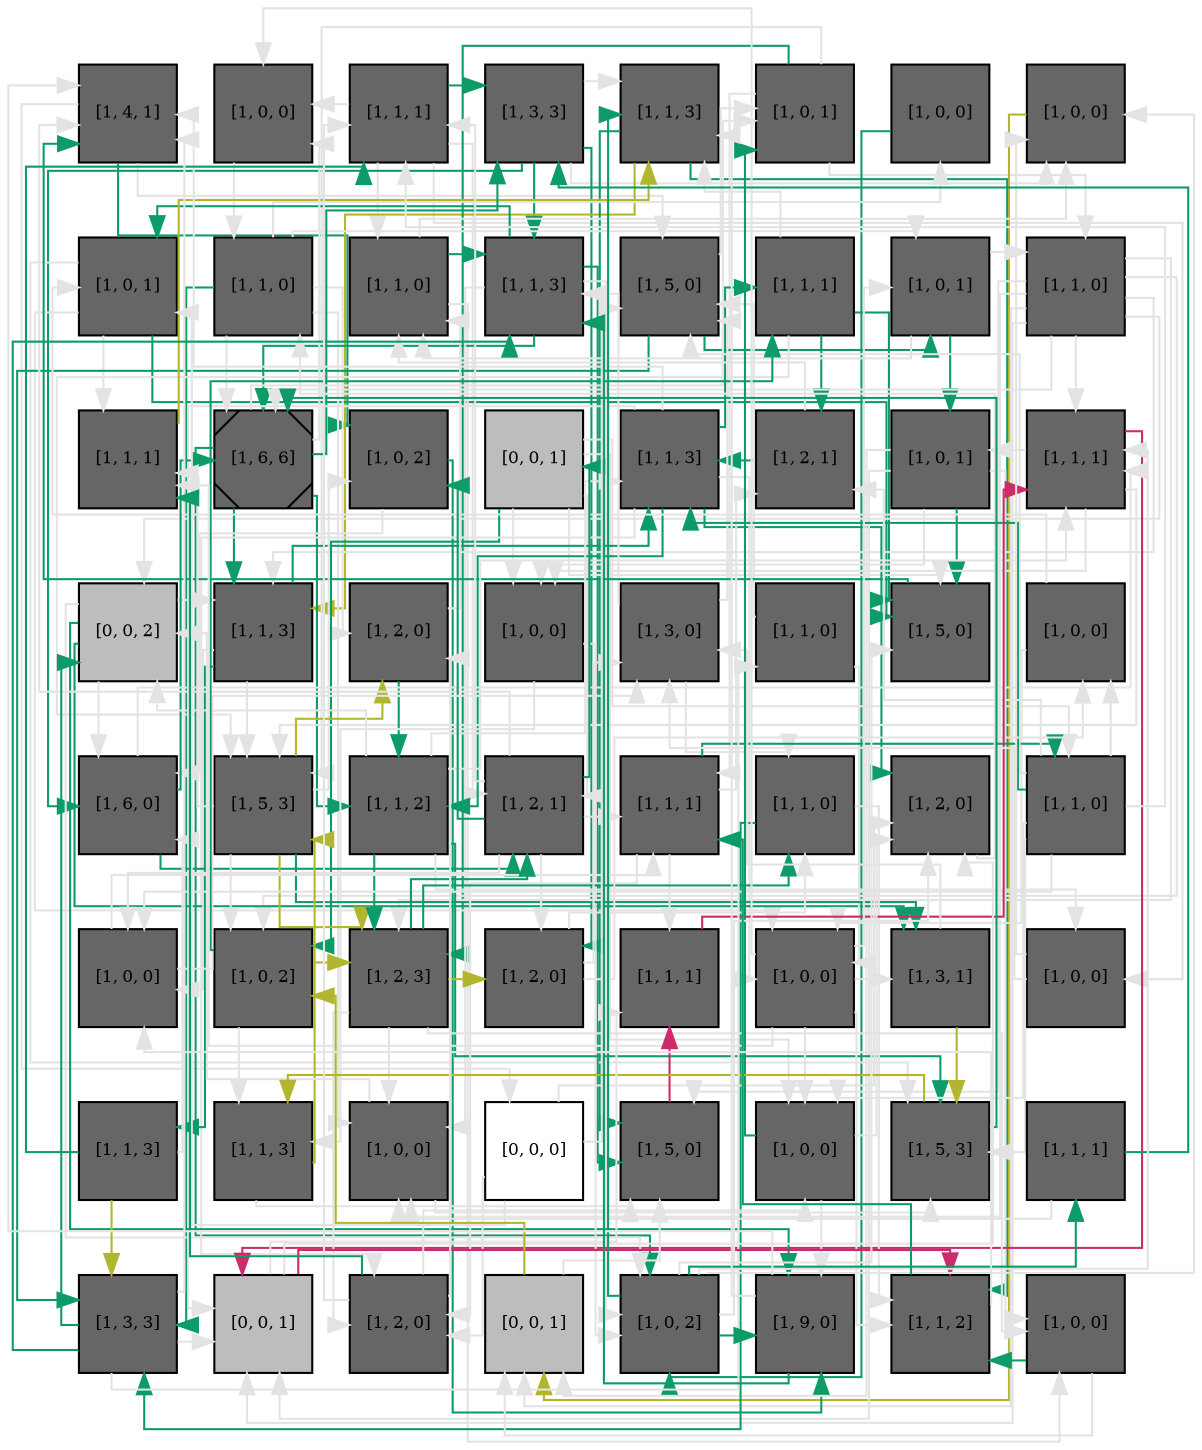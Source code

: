 digraph layout  {
rankdir=TB;
splines=ortho;
node [fixedsize=false, style=filled, width="0.6"];
edge [constraint=false];
0 [fillcolor="#666666", fontsize=8, label="[1, 4, 1]", shape=square, tooltip="name:  CD4 ,\nin_degree: 5,\nout_degree: 3"];
1 [fillcolor="#666666", fontsize=8, label="[1, 0, 0]", shape=square, tooltip="name: IL27,\nin_degree: 3,\nout_degree: 1"];
2 [fillcolor="#666666", fontsize=8, label="[1, 1, 1]", shape=square, tooltip="name:  IL10R ,\nin_degree: 4,\nout_degree: 5"];
3 [fillcolor="#666666", fontsize=8, label="[1, 3, 3]", shape=square, tooltip="name:  STAT3 ,\nin_degree: 3,\nout_degree: 5"];
4 [fillcolor="#666666", fontsize=8, label="[1, 1, 3]", shape=square, tooltip="name:  TGFBR ,\nin_degree: 5,\nout_degree: 3"];
5 [fillcolor="#666666", fontsize=8, label="[1, 0, 1]", shape=square, tooltip="name:  IL12 ,\nin_degree: 3,\nout_degree: 4"];
6 [fillcolor="#666666", fontsize=8, label="[1, 0, 0]", shape=square, tooltip="name:  IL2 ,\nin_degree: 1,\nout_degree: 1"];
7 [fillcolor="#666666", fontsize=8, label="[1, 0, 0]", shape=square, tooltip="name:  IL7 ,\nin_degree: 4,\nout_degree: 1"];
8 [fillcolor="#666666", fontsize=8, label="[1, 0, 1]", shape=square, tooltip="name: TCR,\nin_degree: 3,\nout_degree: 4"];
9 [fillcolor="#666666", fontsize=8, label="[1, 1, 0]", shape=square, tooltip="name:  IRAK ,\nin_degree: 2,\nout_degree: 6"];
10 [fillcolor="#666666", fontsize=8, label="[1, 1, 0]", shape=square, tooltip="name:  IL6R ,\nin_degree: 4,\nout_degree: 3"];
11 [fillcolor="#666666", fontsize=8, label="[1, 1, 3]", shape=square, tooltip="name:  TGFB ,\nin_degree: 5,\nout_degree: 5"];
12 [fillcolor="#666666", fontsize=8, label="[1, 5, 0]", shape=square, tooltip="name:  Runx3 ,\nin_degree: 5,\nout_degree: 3"];
13 [fillcolor="#666666", fontsize=8, label="[1, 1, 1]", shape=square, tooltip="name:  STAT6 ,\nin_degree: 2,\nout_degree: 4"];
14 [fillcolor="#666666", fontsize=8, label="[1, 0, 1]", shape=square, tooltip="name:  IL23 ,\nin_degree: 3,\nout_degree: 3"];
15 [fillcolor="#666666", fontsize=8, label="[1, 1, 0]", shape=square, tooltip="name:  IL23R ,\nin_degree: 2,\nout_degree: 10"];
16 [fillcolor="#666666", fontsize=8, label="[1, 1, 1]", shape=square, tooltip="name:  IL10 ,\nin_degree: 4,\nout_degree: 1"];
17 [fillcolor="#666666", fontsize=8, label="[1, 6, 6]", shape=Msquare, tooltip="name:  RORgt ,\nin_degree: 5,\nout_degree: 6"];
18 [fillcolor="#666666", fontsize=8, label="[1, 0, 2]", shape=square, tooltip="name: Dll1,\nin_degree: 3,\nout_degree: 2"];
19 [fillcolor="#bdbdbd", fontsize=8, label="[0, 0, 1]", shape=square, tooltip="name: None,\nin_degree: 1,\nout_degree: 6"];
20 [fillcolor="#666666", fontsize=8, label="[1, 1, 3]", shape=square, tooltip="name:  IL17 ,\nin_degree: 4,\nout_degree: 7"];
21 [fillcolor="#666666", fontsize=8, label="[1, 2, 1]", shape=square, tooltip="name:  IL12R ,\nin_degree: 3,\nout_degree: 2"];
22 [fillcolor="#666666", fontsize=8, label="[1, 0, 1]", shape=square, tooltip="name: IL2,\nin_degree: 2,\nout_degree: 5"];
23 [fillcolor="#666666", fontsize=8, label="[1, 1, 1]", shape=square, tooltip="name:  JAK1 ,\nin_degree: 5,\nout_degree: 4"];
24 [fillcolor="#bdbdbd", fontsize=8, label="[0, 0, 2]", shape=square, tooltip="name: None,\nin_degree: 4,\nout_degree: 5"];
25 [fillcolor="#666666", fontsize=8, label="[1, 1, 3]", shape=square, tooltip="name:  JAK3 ,\nin_degree: 4,\nout_degree: 4"];
26 [fillcolor="#666666", fontsize=8, label="[1, 2, 0]", shape=square, tooltip="name:  IL4 ,\nin_degree: 3,\nout_degree: 2"];
27 [fillcolor="#666666", fontsize=8, label="[1, 0, 0]", shape=square, tooltip="name:  IFNB ,\nin_degree: 3,\nout_degree: 2"];
28 [fillcolor="#666666", fontsize=8, label="[1, 3, 0]", shape=square, tooltip="name:  STAT5 ,\nin_degree: 4,\nout_degree: 3"];
29 [fillcolor="#666666", fontsize=8, label="[1, 1, 0]", shape=square, tooltip="name:  Prf1 ,\nin_degree: 1,\nout_degree: 2"];
30 [fillcolor="#666666", fontsize=8, label="[1, 5, 0]", shape=square, tooltip="name:  CD8 ,\nin_degree: 5,\nout_degree: 1"];
31 [fillcolor="#666666", fontsize=8, label="[1, 0, 0]", shape=square, tooltip="name: IL23,\nin_degree: 2,\nout_degree: 2"];
32 [fillcolor="#666666", fontsize=8, label="[1, 6, 0]", shape=square, tooltip="name:  Foxp3 ,\nin_degree: 4,\nout_degree: 3"];
33 [fillcolor="#666666", fontsize=8, label="[1, 5, 3]", shape=square, tooltip="name:  GATA3 ,\nin_degree: 5,\nout_degree: 6"];
34 [fillcolor="#666666", fontsize=8, label="[1, 1, 2]", shape=square, tooltip="name:  SMAD2 ,\nin_degree: 3,\nout_degree: 6"];
35 [fillcolor="#666666", fontsize=8, label="[1, 2, 1]", shape=square, tooltip="name:  IL4R ,\nin_degree: 4,\nout_degree: 7"];
36 [fillcolor="#666666", fontsize=8, label="[1, 1, 1]", shape=square, tooltip="name:  IFNgR ,\nin_degree: 4,\nout_degree: 4"];
37 [fillcolor="#666666", fontsize=8, label="[1, 1, 0]", shape=square, tooltip="name:  IL27R ,\nin_degree: 3,\nout_degree: 2"];
38 [fillcolor="#666666", fontsize=8, label="[1, 2, 0]", shape=square, tooltip="name:  IL18R ,\nin_degree: 5,\nout_degree: 1"];
39 [fillcolor="#666666", fontsize=8, label="[1, 1, 0]", shape=square, tooltip="name:  Notch1 ,\nin_degree: 2,\nout_degree: 8"];
40 [fillcolor="#666666", fontsize=8, label="[1, 0, 0]", shape=square, tooltip="name: IL12,\nin_degree: 4,\nout_degree: 2"];
41 [fillcolor="#666666", fontsize=8, label="[1, 0, 2]", shape=square, tooltip="name: IL18,\nin_degree: 4,\nout_degree: 3"];
42 [fillcolor="#666666", fontsize=8, label="[1, 2, 3]", shape=square, tooltip="name:  SOCS ,\nin_degree: 5,\nout_degree: 6"];
43 [fillcolor="#666666", fontsize=8, label="[1, 2, 0]", shape=square, tooltip="name:  IL7R ,\nin_degree: 3,\nout_degree: 3"];
44 [fillcolor="#666666", fontsize=8, label="[1, 1, 1]", shape=square, tooltip="name:  Gzmb ,\nin_degree: 3,\nout_degree: 1"];
45 [fillcolor="#666666", fontsize=8, label="[1, 0, 0]", shape=square, tooltip="name:  IL18 ,\nin_degree: 4,\nout_degree: 6"];
46 [fillcolor="#666666", fontsize=8, label="[1, 3, 1]", shape=square, tooltip="name:  STAT1 ,\nin_degree: 3,\nout_degree: 2"];
47 [fillcolor="#666666", fontsize=8, label="[1, 0, 0]", shape=square, tooltip="name: IFNB,\nin_degree: 2,\nout_degree: 2"];
48 [fillcolor="#666666", fontsize=8, label="[1, 1, 3]", shape=square, tooltip="name:  IL6 ,\nin_degree: 1,\nout_degree: 3"];
49 [fillcolor="#666666", fontsize=8, label="[1, 1, 3]", shape=square, tooltip="name:  IFNBR ,\nin_degree: 3,\nout_degree: 2"];
50 [fillcolor="#666666", fontsize=8, label="[1, 0, 0]", shape=square, tooltip="name: IL7,\nin_degree: 5,\nout_degree: 2"];
51 [fillcolor="#FFFFFF", fontsize=8, label="[0, 0, 0]", shape=square, tooltip="name: None,\nin_degree: 1,\nout_degree: 4"];
52 [fillcolor="#666666", fontsize=8, label="[1, 5, 0]", shape=square, tooltip="name:  IFNg ,\nin_degree: 5,\nout_degree: 1"];
53 [fillcolor="#666666", fontsize=8, label="[1, 0, 0]", shape=square, tooltip="name:  IL27 ,\nin_degree: 4,\nout_degree: 3"];
54 [fillcolor="#666666", fontsize=8, label="[1, 5, 3]", shape=square, tooltip="name:  Tbet ,\nin_degree: 5,\nout_degree: 2"];
55 [fillcolor="#666666", fontsize=8, label="[1, 1, 1]", shape=square, tooltip="name:  NFAT ,\nin_degree: 1,\nout_degree: 2"];
56 [fillcolor="#666666", fontsize=8, label="[1, 3, 3]", shape=square, tooltip="name:  Eomes ,\nin_degree: 4,\nout_degree: 5"];
57 [fillcolor="#bdbdbd", fontsize=8, label="[0, 0, 1]", shape=square, tooltip="name: None,\nin_degree: 5,\nout_degree: 3"];
58 [fillcolor="#666666", fontsize=8, label="[1, 2, 0]", shape=square, tooltip="name:  STAT4 ,\nin_degree: 4,\nout_degree: 4"];
59 [fillcolor="#bdbdbd", fontsize=8, label="[0, 0, 1]", shape=square, tooltip="name: None,\nin_degree: 4,\nout_degree: 2"];
60 [fillcolor="#666666", fontsize=8, label="[1, 0, 2]", shape=square, tooltip="name:  TCR ,\nin_degree: 5,\nout_degree: 7"];
61 [fillcolor="#666666", fontsize=8, label="[1, 9, 0]", shape=square, tooltip="name:  ThPOK ,\nin_degree: 4,\nout_degree: 3"];
62 [fillcolor="#666666", fontsize=8, label="[1, 1, 2]", shape=square, tooltip="name:  IL2R ,\nin_degree: 5,\nout_degree: 2"];
63 [fillcolor="#666666", fontsize=8, label="[1, 0, 0]", shape=square, tooltip="name:  Dll1 ,\nin_degree: 3,\nout_degree: 2"];
0 -> 12  [color=grey89, style="penwidth(0.1)", tooltip=" ", weight=1];
0 -> 51  [color=grey89, style="penwidth(0.1)", tooltip=" ", weight=1];
0 -> 18  [color="#0D9C68", style="penwidth(0.1)", tooltip="30( CD8 ) to 61( ThPOK )", weight=1];
1 -> 9  [color=grey89, style="penwidth(0.1)", tooltip=" ", weight=1];
2 -> 1  [color=grey89, style="penwidth(0.1)", tooltip=" ", weight=1];
2 -> 3  [color="#0D9C68", style="penwidth(0.1)", tooltip="25( JAK3 ) to 3( STAT3 )", weight=1];
2 -> 10  [color=grey89, style="penwidth(0.1)", tooltip=" ", weight=1];
2 -> 47  [color=grey89, style="penwidth(0.1)", tooltip=" ", weight=1];
2 -> 35  [color=grey89, style="penwidth(0.1)", tooltip=" ", weight=1];
3 -> 4  [color=grey89, style="penwidth(0.1)", tooltip=" ", weight=1];
3 -> 11  [color="#0D9C68", style="penwidth(0.1)", tooltip="32( Foxp3 ) to 11( TGFB )", weight=1];
3 -> 32  [color="#0D9C68", style="penwidth(0.1)", tooltip="54( Tbet ) to 32( Foxp3 )", weight=1];
3 -> 43  [color="#0D9C68", style="penwidth(0.1)", tooltip="60( TCR ) to 43( IL7R )", weight=1];
3 -> 7  [color=grey89, style="penwidth(0.1)", tooltip=" ", weight=1];
4 -> 62  [color="#0D9C68", style="penwidth(0.1)", tooltip="6( IL2 ) to 62( IL2R )", weight=1];
4 -> 52  [color="#0D9C68", style="penwidth(0.1)", tooltip="58( STAT4 ) to 52( IFNg )", weight=1];
4 -> 25  [color="#B2B62E", style="penwidth(0.1)", tooltip="16( IL10 ) to 2( IL10R )", weight=1];
5 -> 15  [color=grey89, style="penwidth(0.1)", tooltip=" ", weight=1];
5 -> 42  [color="#0D9C68", style="penwidth(0.1)", tooltip="53( IL27 ) to 37( IL27R )", weight=1];
5 -> 36  [color=grey89, style="penwidth(0.1)", tooltip=" ", weight=1];
5 -> 33  [color=grey89, style="penwidth(0.1)", tooltip=" ", weight=1];
6 -> 60  [color="#0D9C68", style="penwidth(0.1)", tooltip="6( IL2 ) to 62( IL2R )", weight=1];
7 -> 59  [color="#B2B62E", style="penwidth(0.1)", tooltip="7( IL7 ) to 43( IL7R )", weight=1];
8 -> 16  [color=grey89, style="penwidth(0.1)", tooltip=" ", weight=1];
8 -> 30  [color="#0D9C68", style="penwidth(0.1)", tooltip="61( ThPOK ) to 30( CD8 )", weight=1];
8 -> 45  [color=grey89, style="penwidth(0.1)", tooltip=" ", weight=1];
8 -> 54  [color=grey89, style="penwidth(0.1)", tooltip=" ", weight=1];
9 -> 17  [color=grey89, style="penwidth(0.1)", tooltip=" ", weight=1];
9 -> 56  [color="#0D9C68", style="penwidth(0.1)", tooltip="9( IRAK ) to 52( IFNg )", weight=1];
9 -> 26  [color=grey89, style="penwidth(0.1)", tooltip=" ", weight=1];
9 -> 50  [color=grey89, style="penwidth(0.1)", tooltip=" ", weight=1];
9 -> 14  [color=grey89, style="penwidth(0.1)", tooltip=" ", weight=1];
9 -> 6  [color=grey89, style="penwidth(0.1)", tooltip=" ", weight=1];
10 -> 11  [color="#0D9C68", style="penwidth(0.1)", tooltip="10( IL6R ) to 25( JAK3 )", weight=1];
10 -> 63  [color=grey89, style="penwidth(0.1)", tooltip=" ", weight=1];
10 -> 7  [color=grey89, style="penwidth(0.1)", tooltip=" ", weight=1];
11 -> 8  [color="#0D9C68", style="penwidth(0.1)", tooltip="61( ThPOK ) to 30( CD8 )", weight=1];
11 -> 60  [color=grey89, style="penwidth(0.1)", tooltip=" ", weight=1];
11 -> 50  [color=grey89, style="penwidth(0.1)", tooltip=" ", weight=1];
11 -> 52  [color="#0D9C68", style="penwidth(0.1)", tooltip="9( IRAK ) to 52( IFNg )", weight=1];
11 -> 17  [color="#0D9C68", style="penwidth(0.1)", tooltip="10( IL6R ) to 25( JAK3 )", weight=1];
12 -> 14  [color="#0D9C68", style="penwidth(0.1)", tooltip="12( Runx3 ) to 30( CD8 )", weight=1];
12 -> 56  [color="#0D9C68", style="penwidth(0.1)", tooltip="12( Runx3 ) to 61( ThPOK )", weight=1];
12 -> 5  [color=grey89, style="penwidth(0.1)", tooltip=" ", weight=1];
13 -> 21  [color="#0D9C68", style="penwidth(0.1)", tooltip="13( STAT6 ) to 38( IL18R )", weight=1];
13 -> 33  [color=grey89, style="penwidth(0.1)", tooltip=" ", weight=1];
13 -> 30  [color="#0D9C68", style="penwidth(0.1)", tooltip="39( Notch1 ) to 30( CD8 )", weight=1];
13 -> 4  [color=grey89, style="penwidth(0.1)", tooltip=" ", weight=1];
14 -> 15  [color=grey89, style="penwidth(0.1)", tooltip=" ", weight=1];
14 -> 22  [color="#0D9C68", style="penwidth(0.1)", tooltip="12( Runx3 ) to 30( CD8 )", weight=1];
14 -> 10  [color=grey89, style="penwidth(0.1)", tooltip=" ", weight=1];
15 -> 23  [color=grey89, style="penwidth(0.1)", tooltip=" ", weight=1];
15 -> 42  [color=grey89, style="penwidth(0.1)", tooltip=" ", weight=1];
15 -> 25  [color=grey89, style="penwidth(0.1)", tooltip=" ", weight=1];
15 -> 41  [color=grey89, style="penwidth(0.1)", tooltip=" ", weight=1];
15 -> 24  [color=grey89, style="penwidth(0.1)", tooltip=" ", weight=1];
15 -> 17  [color=grey89, style="penwidth(0.1)", tooltip=" ", weight=1];
15 -> 50  [color=grey89, style="penwidth(0.1)", tooltip=" ", weight=1];
15 -> 59  [color=grey89, style="penwidth(0.1)", tooltip=" ", weight=1];
15 -> 52  [color=grey89, style="penwidth(0.1)", tooltip=" ", weight=1];
15 -> 57  [color=grey89, style="penwidth(0.1)", tooltip=" ", weight=1];
16 -> 4  [color="#B2B62E", style="penwidth(0.1)", tooltip="16( IL10 ) to 2( IL10R )", weight=1];
17 -> 25  [color="#0D9C68", style="penwidth(0.1)", tooltip="10( IL6R ) to 25( JAK3 )", weight=1];
17 -> 34  [color="#0D9C68", style="penwidth(0.1)", tooltip="32( Foxp3 ) to 54( Tbet )", weight=1];
17 -> 60  [color="#0D9C68", style="penwidth(0.1)", tooltip="54( Tbet ) to 61( ThPOK )", weight=1];
17 -> 3  [color="#0D9C68", style="penwidth(0.1)", tooltip="32( Foxp3 ) to 11( TGFB )", weight=1];
17 -> 5  [color=grey89, style="penwidth(0.1)", tooltip=" ", weight=1];
17 -> 1  [color=grey89, style="penwidth(0.1)", tooltip=" ", weight=1];
18 -> 61  [color="#0D9C68", style="penwidth(0.1)", tooltip="32( Foxp3 ) to 61( ThPOK )", weight=1];
18 -> 32  [color=grey89, style="penwidth(0.1)", tooltip=" ", weight=1];
19 -> 27  [color=grey89, style="penwidth(0.1)", tooltip=" ", weight=1];
19 -> 41  [color="#0D9C68", style="penwidth(0.1)", tooltip="35( IL4R ) to 13( STAT6 )", weight=1];
19 -> 35  [color=grey89, style="penwidth(0.1)", tooltip=" ", weight=1];
19 -> 30  [color=grey89, style="penwidth(0.1)", tooltip=" ", weight=1];
19 -> 53  [color=grey89, style="penwidth(0.1)", tooltip=" ", weight=1];
19 -> 39  [color=grey89, style="penwidth(0.1)", tooltip=" ", weight=1];
20 -> 13  [color="#0D9C68", style="penwidth(0.1)", tooltip="39( Notch1 ) to 30( CD8 )", weight=1];
20 -> 45  [color=grey89, style="penwidth(0.1)", tooltip=" ", weight=1];
20 -> 34  [color="#0D9C68", style="penwidth(0.1)", tooltip="4( TGFBR ) to 34( SMAD2 )", weight=1];
20 -> 0  [color=grey89, style="penwidth(0.1)", tooltip=" ", weight=1];
20 -> 58  [color=grey89, style="penwidth(0.1)", tooltip=" ", weight=1];
20 -> 38  [color="#0D9C68", style="penwidth(0.1)", tooltip="13( STAT6 ) to 38( IL18R )", weight=1];
20 -> 57  [color=grey89, style="penwidth(0.1)", tooltip=" ", weight=1];
21 -> 10  [color=grey89, style="penwidth(0.1)", tooltip=" ", weight=1];
21 -> 20  [color="#0D9C68", style="penwidth(0.1)", tooltip="13( STAT6 ) to 38( IL18R )", weight=1];
22 -> 30  [color="#0D9C68", style="penwidth(0.1)", tooltip="12( Runx3 ) to 30( CD8 )", weight=1];
22 -> 59  [color=grey89, style="penwidth(0.1)", tooltip=" ", weight=1];
22 -> 27  [color=grey89, style="penwidth(0.1)", tooltip=" ", weight=1];
22 -> 57  [color=grey89, style="penwidth(0.1)", tooltip=" ", weight=1];
22 -> 63  [color=grey89, style="penwidth(0.1)", tooltip=" ", weight=1];
23 -> 27  [color=grey89, style="penwidth(0.1)", tooltip=" ", weight=1];
23 -> 57  [color="#CB2B6A", style="penwidth(0.1)", tooltip="52( IFNg ) to 36( IFNgR )", weight=1];
23 -> 22  [color=grey89, style="penwidth(0.1)", tooltip=" ", weight=1];
23 -> 33  [color=grey89, style="penwidth(0.1)", tooltip=" ", weight=1];
24 -> 25  [color=grey89, style="penwidth(0.1)", tooltip=" ", weight=1];
24 -> 32  [color=grey89, style="penwidth(0.1)", tooltip=" ", weight=1];
24 -> 46  [color="#0D9C68", style="penwidth(0.1)", tooltip="37( IL27R ) to 46( STAT1 )", weight=1];
24 -> 61  [color="#0D9C68", style="penwidth(0.1)", tooltip="12( Runx3 ) to 61( ThPOK )", weight=1];
24 -> 60  [color=grey89, style="penwidth(0.1)", tooltip=" ", weight=1];
25 -> 33  [color=grey89, style="penwidth(0.1)", tooltip=" ", weight=1];
25 -> 40  [color=grey89, style="penwidth(0.1)", tooltip=" ", weight=1];
25 -> 48  [color="#0D9C68", style="penwidth(0.1)", tooltip="25( JAK3 ) to 3( STAT3 )", weight=1];
25 -> 20  [color="#0D9C68", style="penwidth(0.1)", tooltip="4( TGFBR ) to 34( SMAD2 )", weight=1];
26 -> 34  [color="#0D9C68", style="penwidth(0.1)", tooltip="26( IL4 ) to 35( IL4R )", weight=1];
26 -> 10  [color=grey89, style="penwidth(0.1)", tooltip=" ", weight=1];
27 -> 60  [color=grey89, style="penwidth(0.1)", tooltip=" ", weight=1];
27 -> 49  [color=grey89, style="penwidth(0.1)", tooltip=" ", weight=1];
28 -> 12  [color=grey89, style="penwidth(0.1)", tooltip=" ", weight=1];
28 -> 11  [color=grey89, style="penwidth(0.1)", tooltip=" ", weight=1];
28 -> 37  [color=grey89, style="penwidth(0.1)", tooltip=" ", weight=1];
29 -> 12  [color=grey89, style="penwidth(0.1)", tooltip=" ", weight=1];
29 -> 45  [color=grey89, style="penwidth(0.1)", tooltip=" ", weight=1];
30 -> 0  [color="#0D9C68", style="penwidth(0.1)", tooltip="30( CD8 ) to 61( ThPOK )", weight=1];
31 -> 45  [color=grey89, style="penwidth(0.1)", tooltip=" ", weight=1];
31 -> 8  [color=grey89, style="penwidth(0.1)", tooltip=" ", weight=1];
32 -> 35  [color="#0D9C68", style="penwidth(0.1)", tooltip="32( Foxp3 ) to 61( ThPOK )", weight=1];
32 -> 17  [color="#0D9C68", style="penwidth(0.1)", tooltip="32( Foxp3 ) to 11( TGFB )", weight=1];
32 -> 23  [color=grey89, style="penwidth(0.1)", tooltip=" ", weight=1];
33 -> 41  [color=grey89, style="penwidth(0.1)", tooltip=" ", weight=1];
33 -> 26  [color="#B2B62E", style="penwidth(0.1)", tooltip="46( STAT1 ) to 26( IL4 )", weight=1];
33 -> 16  [color=grey89, style="penwidth(0.1)", tooltip=" ", weight=1];
33 -> 46  [color="#0D9C68", style="penwidth(0.1)", tooltip="33( GATA3 ) to 17( RORgt )", weight=1];
33 -> 18  [color=grey89, style="penwidth(0.1)", tooltip=" ", weight=1];
33 -> 42  [color="#B2B62E", style="penwidth(0.1)", tooltip="46( STAT1 ) to 42( SOCS )", weight=1];
34 -> 42  [color="#0D9C68", style="penwidth(0.1)", tooltip="26( IL4 ) to 35( IL4R )", weight=1];
34 -> 47  [color=grey89, style="penwidth(0.1)", tooltip=" ", weight=1];
34 -> 24  [color=grey89, style="penwidth(0.1)", tooltip=" ", weight=1];
34 -> 54  [color="#0D9C68", style="penwidth(0.1)", tooltip="32( Foxp3 ) to 54( Tbet )", weight=1];
34 -> 23  [color=grey89, style="penwidth(0.1)", tooltip=" ", weight=1];
34 -> 20  [color=grey89, style="penwidth(0.1)", tooltip=" ", weight=1];
35 -> 36  [color=grey89, style="penwidth(0.1)", tooltip=" ", weight=1];
35 -> 43  [color=grey89, style="penwidth(0.1)", tooltip=" ", weight=1];
35 -> 18  [color="#0D9C68", style="penwidth(0.1)", tooltip="32( Foxp3 ) to 61( ThPOK )", weight=1];
35 -> 2  [color=grey89, style="penwidth(0.1)", tooltip=" ", weight=1];
35 -> 0  [color=grey89, style="penwidth(0.1)", tooltip=" ", weight=1];
35 -> 19  [color="#0D9C68", style="penwidth(0.1)", tooltip="35( IL4R ) to 13( STAT6 )", weight=1];
35 -> 40  [color=grey89, style="penwidth(0.1)", tooltip=" ", weight=1];
36 -> 44  [color=grey89, style="penwidth(0.1)", tooltip=" ", weight=1];
36 -> 39  [color="#0D9C68", style="penwidth(0.1)", tooltip="63( Dll1 ) to 39( Notch1 )", weight=1];
36 -> 21  [color=grey89, style="penwidth(0.1)", tooltip=" ", weight=1];
36 -> 58  [color=grey89, style="penwidth(0.1)", tooltip=" ", weight=1];
37 -> 56  [color="#0D9C68", style="penwidth(0.1)", tooltip="37( IL27R ) to 46( STAT1 )", weight=1];
37 -> 62  [color=grey89, style="penwidth(0.1)", tooltip=" ", weight=1];
38 -> 9  [color=grey89, style="penwidth(0.1)", tooltip=" ", weight=1];
39 -> 21  [color=grey89, style="penwidth(0.1)", tooltip=" ", weight=1];
39 -> 20  [color="#0D9C68", style="penwidth(0.1)", tooltip="39( Notch1 ) to 30( CD8 )", weight=1];
39 -> 54  [color=grey89, style="penwidth(0.1)", tooltip=" ", weight=1];
39 -> 53  [color=grey89, style="penwidth(0.1)", tooltip=" ", weight=1];
39 -> 12  [color=grey89, style="penwidth(0.1)", tooltip=" ", weight=1];
39 -> 31  [color=grey89, style="penwidth(0.1)", tooltip=" ", weight=1];
39 -> 40  [color=grey89, style="penwidth(0.1)", tooltip=" ", weight=1];
39 -> 2  [color=grey89, style="penwidth(0.1)", tooltip=" ", weight=1];
40 -> 36  [color=grey89, style="penwidth(0.1)", tooltip=" ", weight=1];
40 -> 28  [color=grey89, style="penwidth(0.1)", tooltip=" ", weight=1];
41 -> 42  [color="#B2B62E", style="penwidth(0.1)", tooltip="7( IL7 ) to 43( IL7R )", weight=1];
41 -> 49  [color=grey89, style="penwidth(0.1)", tooltip=" ", weight=1];
41 -> 13  [color="#0D9C68", style="penwidth(0.1)", tooltip="35( IL4R ) to 13( STAT6 )", weight=1];
42 -> 43  [color="#B2B62E", style="penwidth(0.1)", tooltip="7( IL7 ) to 43( IL7R )", weight=1];
42 -> 50  [color=grey89, style="penwidth(0.1)", tooltip=" ", weight=1];
42 -> 37  [color="#0D9C68", style="penwidth(0.1)", tooltip="53( IL27 ) to 37( IL27R )", weight=1];
42 -> 58  [color=grey89, style="penwidth(0.1)", tooltip=" ", weight=1];
42 -> 63  [color=grey89, style="penwidth(0.1)", tooltip=" ", weight=1];
42 -> 35  [color="#0D9C68", style="penwidth(0.1)", tooltip="26( IL4 ) to 35( IL4R )", weight=1];
43 -> 28  [color=grey89, style="penwidth(0.1)", tooltip=" ", weight=1];
43 -> 37  [color=grey89, style="penwidth(0.1)", tooltip=" ", weight=1];
43 -> 31  [color=grey89, style="penwidth(0.1)", tooltip=" ", weight=1];
44 -> 23  [color="#CB2B6A", style="penwidth(0.1)", tooltip="52( IFNg ) to 36( IFNgR )", weight=1];
45 -> 46  [color=grey89, style="penwidth(0.1)", tooltip=" ", weight=1];
45 -> 53  [color=grey89, style="penwidth(0.1)", tooltip=" ", weight=1];
45 -> 62  [color=grey89, style="penwidth(0.1)", tooltip=" ", weight=1];
45 -> 1  [color=grey89, style="penwidth(0.1)", tooltip=" ", weight=1];
45 -> 14  [color=grey89, style="penwidth(0.1)", tooltip=" ", weight=1];
45 -> 16  [color=grey89, style="penwidth(0.1)", tooltip=" ", weight=1];
46 -> 54  [color="#B2B62E", style="penwidth(0.1)", tooltip="46( STAT1 ) to 42( SOCS )", weight=1];
46 -> 28  [color=grey89, style="penwidth(0.1)", tooltip=" ", weight=1];
47 -> 28  [color=grey89, style="penwidth(0.1)", tooltip=" ", weight=1];
47 -> 7  [color=grey89, style="penwidth(0.1)", tooltip=" ", weight=1];
48 -> 56  [color="#B2B62E", style="penwidth(0.1)", tooltip="54( Tbet ) to 56( Eomes )", weight=1];
48 -> 2  [color="#0D9C68", style="penwidth(0.1)", tooltip="25( JAK3 ) to 3( STAT3 )", weight=1];
48 -> 32  [color=grey89, style="penwidth(0.1)", tooltip=" ", weight=1];
49 -> 33  [color="#B2B62E", style="penwidth(0.1)", tooltip="46( STAT1 ) to 42( SOCS )", weight=1];
49 -> 52  [color=grey89, style="penwidth(0.1)", tooltip=" ", weight=1];
50 -> 54  [color=grey89, style="penwidth(0.1)", tooltip=" ", weight=1];
50 -> 24  [color=grey89, style="penwidth(0.1)", tooltip=" ", weight=1];
51 -> 58  [color=grey89, style="penwidth(0.1)", tooltip=" ", weight=1];
51 -> 8  [color=grey89, style="penwidth(0.1)", tooltip=" ", weight=1];
51 -> 38  [color=grey89, style="penwidth(0.1)", tooltip=" ", weight=1];
51 -> 12  [color=grey89, style="penwidth(0.1)", tooltip=" ", weight=1];
52 -> 44  [color="#CB2B6A", style="penwidth(0.1)", tooltip="52( IFNg ) to 36( IFNgR )", weight=1];
53 -> 61  [color=grey89, style="penwidth(0.1)", tooltip=" ", weight=1];
53 -> 5  [color="#0D9C68", style="penwidth(0.1)", tooltip="53( IL27 ) to 37( IL27R )", weight=1];
53 -> 38  [color=grey89, style="penwidth(0.1)", tooltip=" ", weight=1];
54 -> 49  [color="#B2B62E", style="penwidth(0.1)", tooltip="46( STAT1 ) to 42( SOCS )", weight=1];
54 -> 17  [color="#0D9C68", style="penwidth(0.1)", tooltip="33( GATA3 ) to 17( RORgt )", weight=1];
55 -> 50  [color=grey89, style="penwidth(0.1)", tooltip=" ", weight=1];
55 -> 3  [color="#0D9C68", style="penwidth(0.1)", tooltip="60( TCR ) to 43( IL7R )", weight=1];
56 -> 57  [color=grey89, style="penwidth(0.1)", tooltip=" ", weight=1];
56 -> 0  [color=grey89, style="penwidth(0.1)", tooltip=" ", weight=1];
56 -> 29  [color=grey89, style="penwidth(0.1)", tooltip=" ", weight=1];
56 -> 24  [color="#0D9C68", style="penwidth(0.1)", tooltip="37( IL27R ) to 46( STAT1 )", weight=1];
56 -> 11  [color="#0D9C68", style="penwidth(0.1)", tooltip="9( IRAK ) to 52( IFNg )", weight=1];
57 -> 62  [color="#CB2B6A", style="penwidth(0.1)", tooltip="52( IFNg ) to 36( IFNgR )", weight=1];
57 -> 38  [color=grey89, style="penwidth(0.1)", tooltip=" ", weight=1];
57 -> 44  [color=grey89, style="penwidth(0.1)", tooltip=" ", weight=1];
58 -> 53  [color=grey89, style="penwidth(0.1)", tooltip=" ", weight=1];
58 -> 26  [color=grey89, style="penwidth(0.1)", tooltip=" ", weight=1];
58 -> 2  [color=grey89, style="penwidth(0.1)", tooltip=" ", weight=1];
58 -> 16  [color="#0D9C68", style="penwidth(0.1)", tooltip="58( STAT4 ) to 52( IFNg )", weight=1];
59 -> 52  [color=grey89, style="penwidth(0.1)", tooltip=" ", weight=1];
59 -> 41  [color="#B2B62E", style="penwidth(0.1)", tooltip="7( IL7 ) to 43( IL7R )", weight=1];
60 -> 61  [color="#0D9C68", style="penwidth(0.1)", tooltip="54( Tbet ) to 61( ThPOK )", weight=1];
60 -> 55  [color="#0D9C68", style="penwidth(0.1)", tooltip="60( TCR ) to 43( IL7R )", weight=1];
60 -> 4  [color="#0D9C68", style="penwidth(0.1)", tooltip="6( IL2 ) to 62( IL2R )", weight=1];
60 -> 7  [color=grey89, style="penwidth(0.1)", tooltip=" ", weight=1];
60 -> 23  [color=grey89, style="penwidth(0.1)", tooltip=" ", weight=1];
60 -> 30  [color=grey89, style="penwidth(0.1)", tooltip=" ", weight=1];
60 -> 38  [color=grey89, style="penwidth(0.1)", tooltip=" ", weight=1];
61 -> 4  [color=grey89, style="penwidth(0.1)", tooltip=" ", weight=1];
61 -> 0  [color=grey89, style="penwidth(0.1)", tooltip=" ", weight=1];
61 -> 11  [color="#0D9C68", style="penwidth(0.1)", tooltip="61( ThPOK ) to 30( CD8 )", weight=1];
62 -> 40  [color=grey89, style="penwidth(0.1)", tooltip=" ", weight=1];
62 -> 36  [color="#0D9C68", style="penwidth(0.1)", tooltip="63( Dll1 ) to 39( Notch1 )", weight=1];
63 -> 62  [color="#0D9C68", style="penwidth(0.1)", tooltip="63( Dll1 ) to 39( Notch1 )", weight=1];
63 -> 59  [color=grey89, style="penwidth(0.1)", tooltip=" ", weight=1];
edge [constraint=true, style=invis];

0 -> 8 -> 16 -> 24 -> 32 -> 40 -> 48 -> 56;
1 -> 9 -> 17 -> 25 -> 33 -> 41 -> 49 -> 57;
2 -> 10 -> 18 -> 26 -> 34 -> 42 -> 50 -> 58;
3 -> 11 -> 19 -> 27 -> 35 -> 43 -> 51 -> 59;
4 -> 12 -> 20 -> 28 -> 36 -> 44 -> 52 -> 60;
5 -> 13 -> 21 -> 29 -> 37 -> 45 -> 53 -> 61;
6 -> 14 -> 22 -> 30 -> 38 -> 46 -> 54 -> 62;
7 -> 15 -> 23 -> 31 -> 39 -> 47 -> 55 -> 63;
rank = same {0 -> 1 -> 2 -> 3 -> 4 -> 5 -> 6 -> 7};
rank = same {8 -> 9 -> 10 -> 11 -> 12 -> 13 -> 14 -> 15};
rank = same {16 -> 17 -> 18 -> 19 -> 20 -> 21 -> 22 -> 23};
rank = same {24 -> 25 -> 26 -> 27 -> 28 -> 29 -> 30 -> 31};
rank = same {32 -> 33 -> 34 -> 35 -> 36 -> 37 -> 38 -> 39};
rank = same {40 -> 41 -> 42 -> 43 -> 44 -> 45 -> 46 -> 47};
rank = same {48 -> 49 -> 50 -> 51 -> 52 -> 53 -> 54 -> 55};
rank = same {56 -> 57 -> 58 -> 59 -> 60 -> 61 -> 62 -> 63};
}